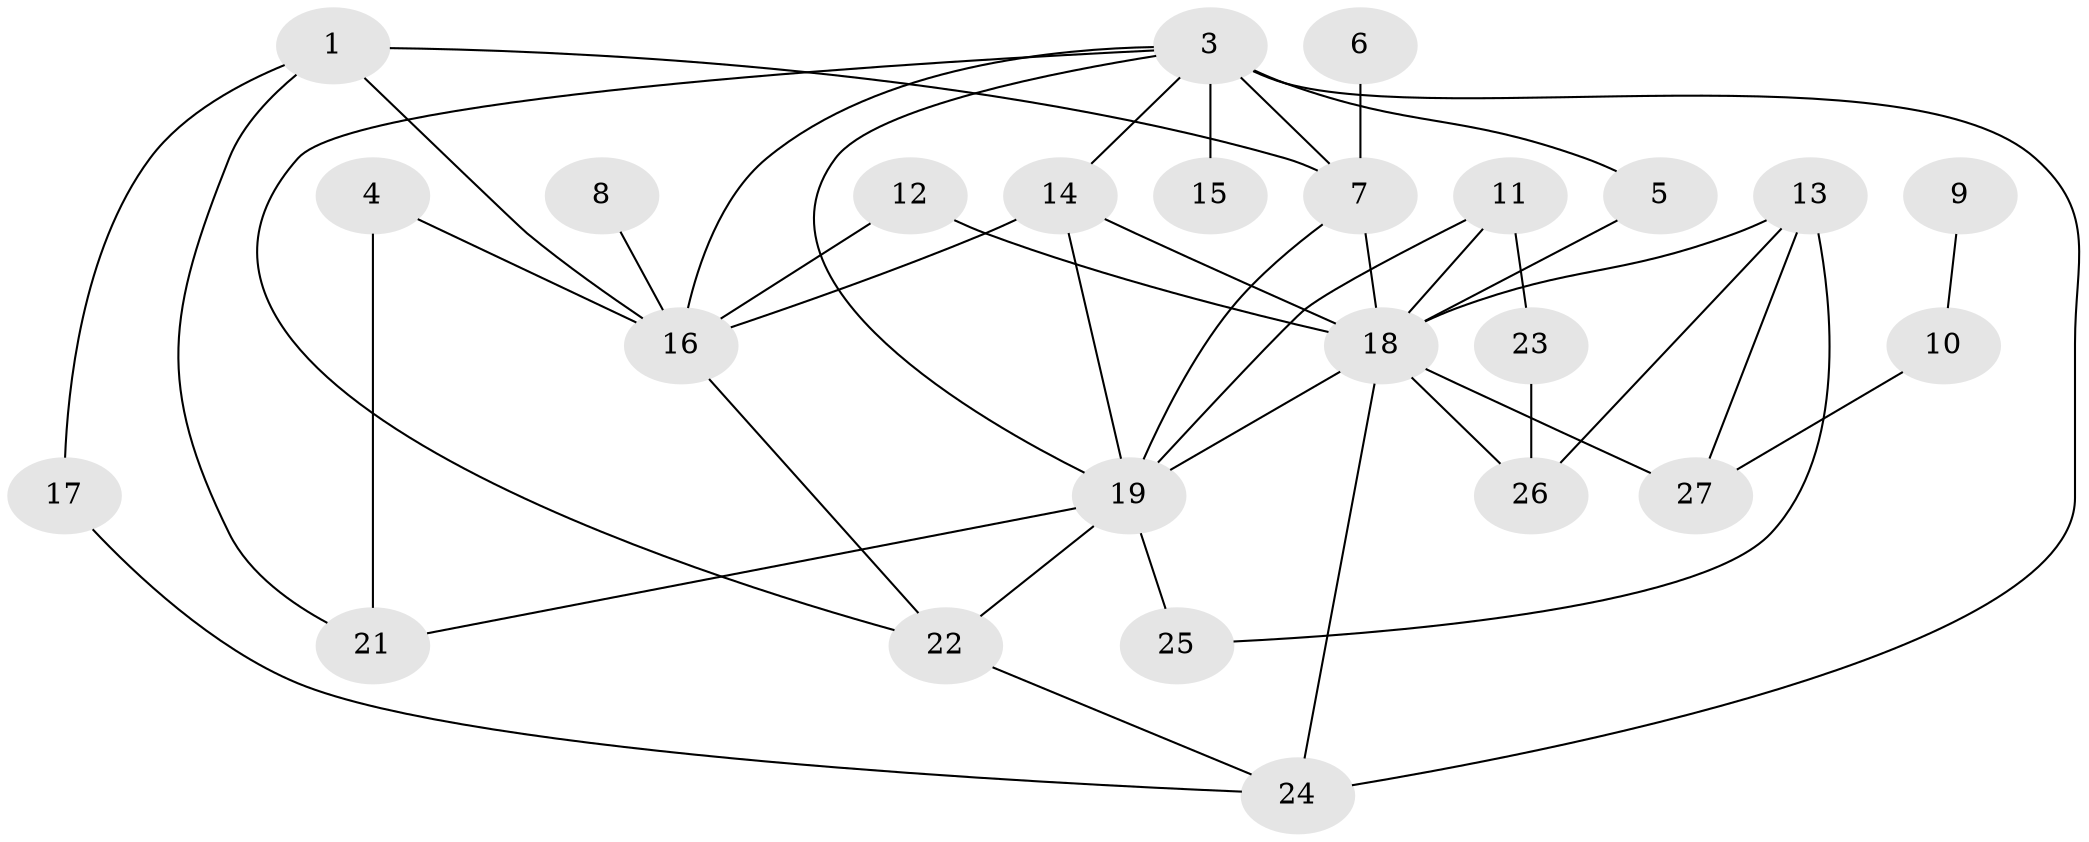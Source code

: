 // original degree distribution, {4: 0.14814814814814814, 7: 0.018518518518518517, 1: 0.24074074074074073, 6: 0.05555555555555555, 5: 0.05555555555555555, 2: 0.2222222222222222, 3: 0.24074074074074073, 0: 0.018518518518518517}
// Generated by graph-tools (version 1.1) at 2025/49/03/09/25 03:49:13]
// undirected, 25 vertices, 44 edges
graph export_dot {
graph [start="1"]
  node [color=gray90,style=filled];
  1;
  3;
  4;
  5;
  6;
  7;
  8;
  9;
  10;
  11;
  12;
  13;
  14;
  15;
  16;
  17;
  18;
  19;
  21;
  22;
  23;
  24;
  25;
  26;
  27;
  1 -- 7 [weight=1.0];
  1 -- 16 [weight=1.0];
  1 -- 17 [weight=1.0];
  1 -- 21 [weight=1.0];
  3 -- 5 [weight=1.0];
  3 -- 7 [weight=2.0];
  3 -- 14 [weight=1.0];
  3 -- 15 [weight=1.0];
  3 -- 16 [weight=1.0];
  3 -- 19 [weight=1.0];
  3 -- 22 [weight=1.0];
  3 -- 24 [weight=1.0];
  4 -- 16 [weight=1.0];
  4 -- 21 [weight=1.0];
  5 -- 18 [weight=1.0];
  6 -- 7 [weight=1.0];
  7 -- 18 [weight=1.0];
  7 -- 19 [weight=1.0];
  8 -- 16 [weight=1.0];
  9 -- 10 [weight=1.0];
  10 -- 27 [weight=1.0];
  11 -- 18 [weight=2.0];
  11 -- 19 [weight=1.0];
  11 -- 23 [weight=1.0];
  12 -- 16 [weight=1.0];
  12 -- 18 [weight=1.0];
  13 -- 18 [weight=1.0];
  13 -- 25 [weight=1.0];
  13 -- 26 [weight=1.0];
  13 -- 27 [weight=1.0];
  14 -- 16 [weight=1.0];
  14 -- 18 [weight=1.0];
  14 -- 19 [weight=1.0];
  16 -- 22 [weight=1.0];
  17 -- 24 [weight=1.0];
  18 -- 19 [weight=1.0];
  18 -- 24 [weight=1.0];
  18 -- 26 [weight=1.0];
  18 -- 27 [weight=1.0];
  19 -- 21 [weight=1.0];
  19 -- 22 [weight=1.0];
  19 -- 25 [weight=1.0];
  22 -- 24 [weight=1.0];
  23 -- 26 [weight=1.0];
}
